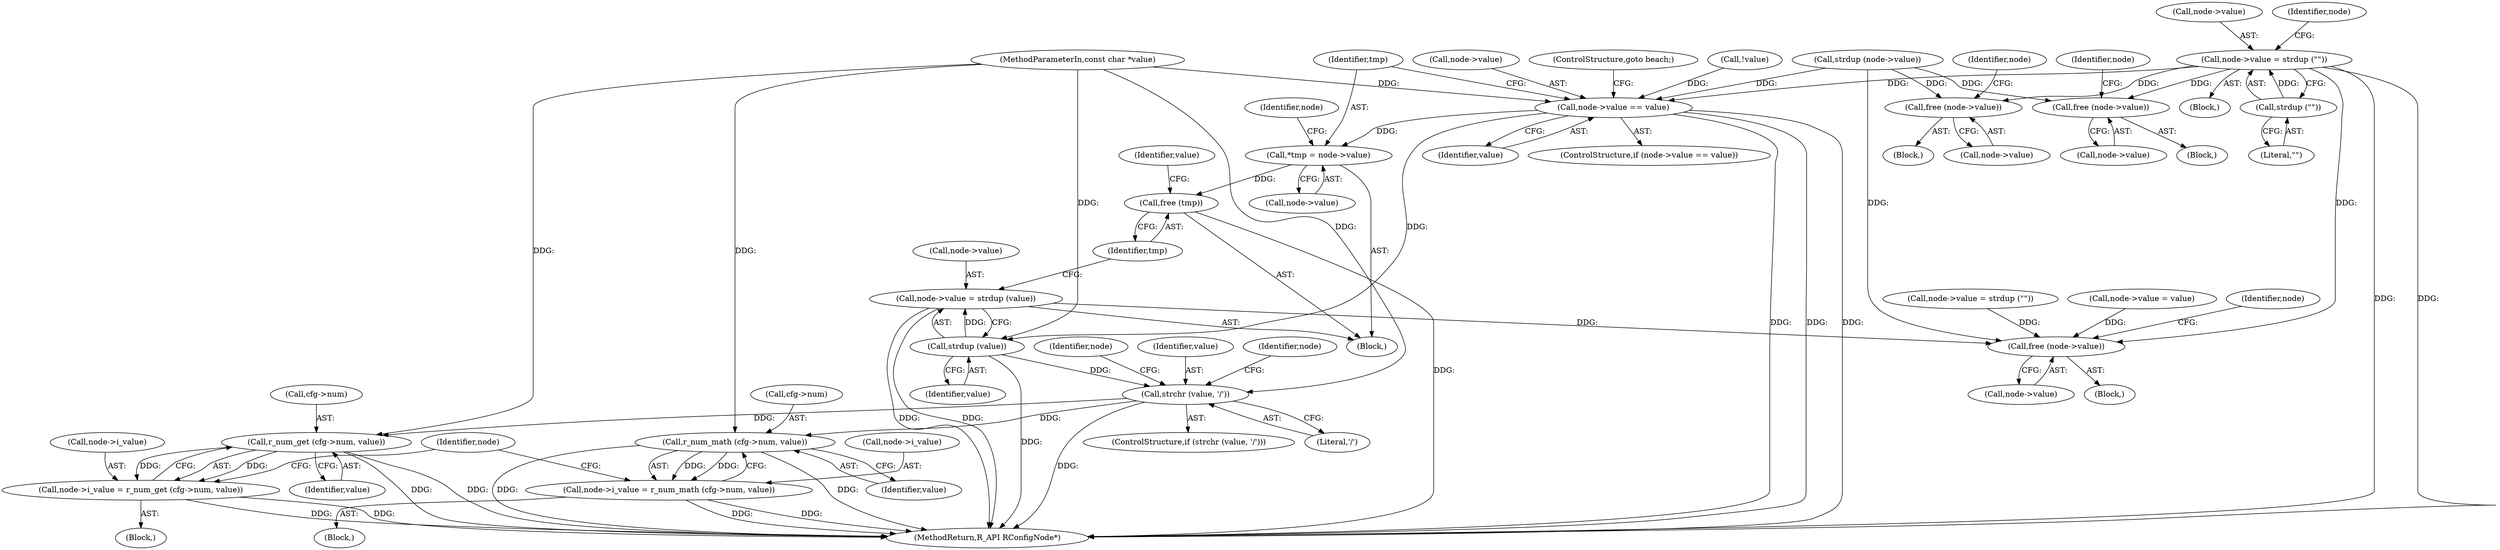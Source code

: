 digraph "0_radare2_f85bc674b2a2256a364fe796351bc1971e106005@API" {
"1000171" [label="(Call,node->value = strdup (\"\"))"];
"1000175" [label="(Call,strdup (\"\"))"];
"1000208" [label="(Call,free (node->value))"];
"1000223" [label="(Call,free (node->value))"];
"1000241" [label="(Call,node->value == value)"];
"1000249" [label="(Call,*tmp = node->value)"];
"1000260" [label="(Call,free (tmp))"];
"1000258" [label="(Call,strdup (value))"];
"1000254" [label="(Call,node->value = strdup (value))"];
"1000404" [label="(Call,free (node->value))"];
"1000268" [label="(Call,strchr (value, '/'))"];
"1000276" [label="(Call,r_num_get (cfg->num, value))"];
"1000272" [label="(Call,node->i_value = r_num_get (cfg->num, value))"];
"1000287" [label="(Call,r_num_math (cfg->num, value))"];
"1000283" [label="(Call,node->i_value = r_num_math (cfg->num, value))"];
"1000172" [label="(Call,node->value)"];
"1000209" [label="(Call,node->value)"];
"1000265" [label="(Identifier,value)"];
"1000227" [label="(Call,node->value = strdup (\"\"))"];
"1000212" [label="(Call,node->value = value)"];
"1000175" [label="(Call,strdup (\"\"))"];
"1000280" [label="(Identifier,value)"];
"1000291" [label="(Identifier,value)"];
"1000255" [label="(Call,node->value)"];
"1000277" [label="(Call,cfg->num)"];
"1000422" [label="(MethodReturn,R_API RConfigNode*)"];
"1000256" [label="(Identifier,node)"];
"1000269" [label="(Identifier,value)"];
"1000410" [label="(Identifier,node)"];
"1000404" [label="(Call,free (node->value))"];
"1000156" [label="(Call,strdup (node->value))"];
"1000222" [label="(Block,)"];
"1000240" [label="(ControlStructure,if (node->value == value))"];
"1000214" [label="(Identifier,node)"];
"1000261" [label="(Identifier,tmp)"];
"1000285" [label="(Identifier,node)"];
"1000171" [label="(Call,node->value = strdup (\"\"))"];
"1000104" [label="(MethodParameterIn,const char *value)"];
"1000241" [label="(Call,node->value == value)"];
"1000251" [label="(Call,node->value)"];
"1000254" [label="(Call,node->value = strdup (value))"];
"1000287" [label="(Call,r_num_math (cfg->num, value))"];
"1000242" [label="(Call,node->value)"];
"1000259" [label="(Identifier,value)"];
"1000283" [label="(Call,node->i_value = r_num_math (cfg->num, value))"];
"1000208" [label="(Call,free (node->value))"];
"1000405" [label="(Call,node->value)"];
"1000282" [label="(Block,)"];
"1000239" [label="(Block,)"];
"1000223" [label="(Call,free (node->value))"];
"1000250" [label="(Identifier,tmp)"];
"1000284" [label="(Call,node->i_value)"];
"1000247" [label="(ControlStructure,goto beach;)"];
"1000301" [label="(Identifier,node)"];
"1000245" [label="(Identifier,value)"];
"1000229" [label="(Identifier,node)"];
"1000393" [label="(Block,)"];
"1000288" [label="(Call,cfg->num)"];
"1000224" [label="(Call,node->value)"];
"1000268" [label="(Call,strchr (value, '/'))"];
"1000166" [label="(Block,)"];
"1000276" [label="(Call,r_num_get (cfg->num, value))"];
"1000272" [label="(Call,node->i_value = r_num_get (cfg->num, value))"];
"1000176" [label="(Literal,\"\")"];
"1000258" [label="(Call,strdup (value))"];
"1000260" [label="(Call,free (tmp))"];
"1000180" [label="(Identifier,node)"];
"1000267" [label="(ControlStructure,if (strchr (value, '/')))"];
"1000273" [label="(Call,node->i_value)"];
"1000220" [label="(Call,!value)"];
"1000207" [label="(Block,)"];
"1000270" [label="(Literal,'/')"];
"1000249" [label="(Call,*tmp = node->value)"];
"1000274" [label="(Identifier,node)"];
"1000271" [label="(Block,)"];
"1000171" -> "1000166"  [label="AST: "];
"1000171" -> "1000175"  [label="CFG: "];
"1000172" -> "1000171"  [label="AST: "];
"1000175" -> "1000171"  [label="AST: "];
"1000180" -> "1000171"  [label="CFG: "];
"1000171" -> "1000422"  [label="DDG: "];
"1000171" -> "1000422"  [label="DDG: "];
"1000175" -> "1000171"  [label="DDG: "];
"1000171" -> "1000208"  [label="DDG: "];
"1000171" -> "1000223"  [label="DDG: "];
"1000171" -> "1000241"  [label="DDG: "];
"1000171" -> "1000404"  [label="DDG: "];
"1000175" -> "1000176"  [label="CFG: "];
"1000176" -> "1000175"  [label="AST: "];
"1000208" -> "1000207"  [label="AST: "];
"1000208" -> "1000209"  [label="CFG: "];
"1000209" -> "1000208"  [label="AST: "];
"1000214" -> "1000208"  [label="CFG: "];
"1000156" -> "1000208"  [label="DDG: "];
"1000223" -> "1000222"  [label="AST: "];
"1000223" -> "1000224"  [label="CFG: "];
"1000224" -> "1000223"  [label="AST: "];
"1000229" -> "1000223"  [label="CFG: "];
"1000156" -> "1000223"  [label="DDG: "];
"1000241" -> "1000240"  [label="AST: "];
"1000241" -> "1000245"  [label="CFG: "];
"1000242" -> "1000241"  [label="AST: "];
"1000245" -> "1000241"  [label="AST: "];
"1000247" -> "1000241"  [label="CFG: "];
"1000250" -> "1000241"  [label="CFG: "];
"1000241" -> "1000422"  [label="DDG: "];
"1000241" -> "1000422"  [label="DDG: "];
"1000241" -> "1000422"  [label="DDG: "];
"1000156" -> "1000241"  [label="DDG: "];
"1000220" -> "1000241"  [label="DDG: "];
"1000104" -> "1000241"  [label="DDG: "];
"1000241" -> "1000249"  [label="DDG: "];
"1000241" -> "1000258"  [label="DDG: "];
"1000249" -> "1000239"  [label="AST: "];
"1000249" -> "1000251"  [label="CFG: "];
"1000250" -> "1000249"  [label="AST: "];
"1000251" -> "1000249"  [label="AST: "];
"1000256" -> "1000249"  [label="CFG: "];
"1000249" -> "1000260"  [label="DDG: "];
"1000260" -> "1000239"  [label="AST: "];
"1000260" -> "1000261"  [label="CFG: "];
"1000261" -> "1000260"  [label="AST: "];
"1000265" -> "1000260"  [label="CFG: "];
"1000260" -> "1000422"  [label="DDG: "];
"1000258" -> "1000254"  [label="AST: "];
"1000258" -> "1000259"  [label="CFG: "];
"1000259" -> "1000258"  [label="AST: "];
"1000254" -> "1000258"  [label="CFG: "];
"1000258" -> "1000422"  [label="DDG: "];
"1000258" -> "1000254"  [label="DDG: "];
"1000104" -> "1000258"  [label="DDG: "];
"1000258" -> "1000268"  [label="DDG: "];
"1000254" -> "1000239"  [label="AST: "];
"1000255" -> "1000254"  [label="AST: "];
"1000261" -> "1000254"  [label="CFG: "];
"1000254" -> "1000422"  [label="DDG: "];
"1000254" -> "1000422"  [label="DDG: "];
"1000254" -> "1000404"  [label="DDG: "];
"1000404" -> "1000393"  [label="AST: "];
"1000404" -> "1000405"  [label="CFG: "];
"1000405" -> "1000404"  [label="AST: "];
"1000410" -> "1000404"  [label="CFG: "];
"1000156" -> "1000404"  [label="DDG: "];
"1000227" -> "1000404"  [label="DDG: "];
"1000212" -> "1000404"  [label="DDG: "];
"1000268" -> "1000267"  [label="AST: "];
"1000268" -> "1000270"  [label="CFG: "];
"1000269" -> "1000268"  [label="AST: "];
"1000270" -> "1000268"  [label="AST: "];
"1000274" -> "1000268"  [label="CFG: "];
"1000285" -> "1000268"  [label="CFG: "];
"1000268" -> "1000422"  [label="DDG: "];
"1000104" -> "1000268"  [label="DDG: "];
"1000268" -> "1000276"  [label="DDG: "];
"1000268" -> "1000287"  [label="DDG: "];
"1000276" -> "1000272"  [label="AST: "];
"1000276" -> "1000280"  [label="CFG: "];
"1000277" -> "1000276"  [label="AST: "];
"1000280" -> "1000276"  [label="AST: "];
"1000272" -> "1000276"  [label="CFG: "];
"1000276" -> "1000422"  [label="DDG: "];
"1000276" -> "1000422"  [label="DDG: "];
"1000276" -> "1000272"  [label="DDG: "];
"1000276" -> "1000272"  [label="DDG: "];
"1000104" -> "1000276"  [label="DDG: "];
"1000272" -> "1000271"  [label="AST: "];
"1000273" -> "1000272"  [label="AST: "];
"1000301" -> "1000272"  [label="CFG: "];
"1000272" -> "1000422"  [label="DDG: "];
"1000272" -> "1000422"  [label="DDG: "];
"1000287" -> "1000283"  [label="AST: "];
"1000287" -> "1000291"  [label="CFG: "];
"1000288" -> "1000287"  [label="AST: "];
"1000291" -> "1000287"  [label="AST: "];
"1000283" -> "1000287"  [label="CFG: "];
"1000287" -> "1000422"  [label="DDG: "];
"1000287" -> "1000422"  [label="DDG: "];
"1000287" -> "1000283"  [label="DDG: "];
"1000287" -> "1000283"  [label="DDG: "];
"1000104" -> "1000287"  [label="DDG: "];
"1000283" -> "1000282"  [label="AST: "];
"1000284" -> "1000283"  [label="AST: "];
"1000301" -> "1000283"  [label="CFG: "];
"1000283" -> "1000422"  [label="DDG: "];
"1000283" -> "1000422"  [label="DDG: "];
}
